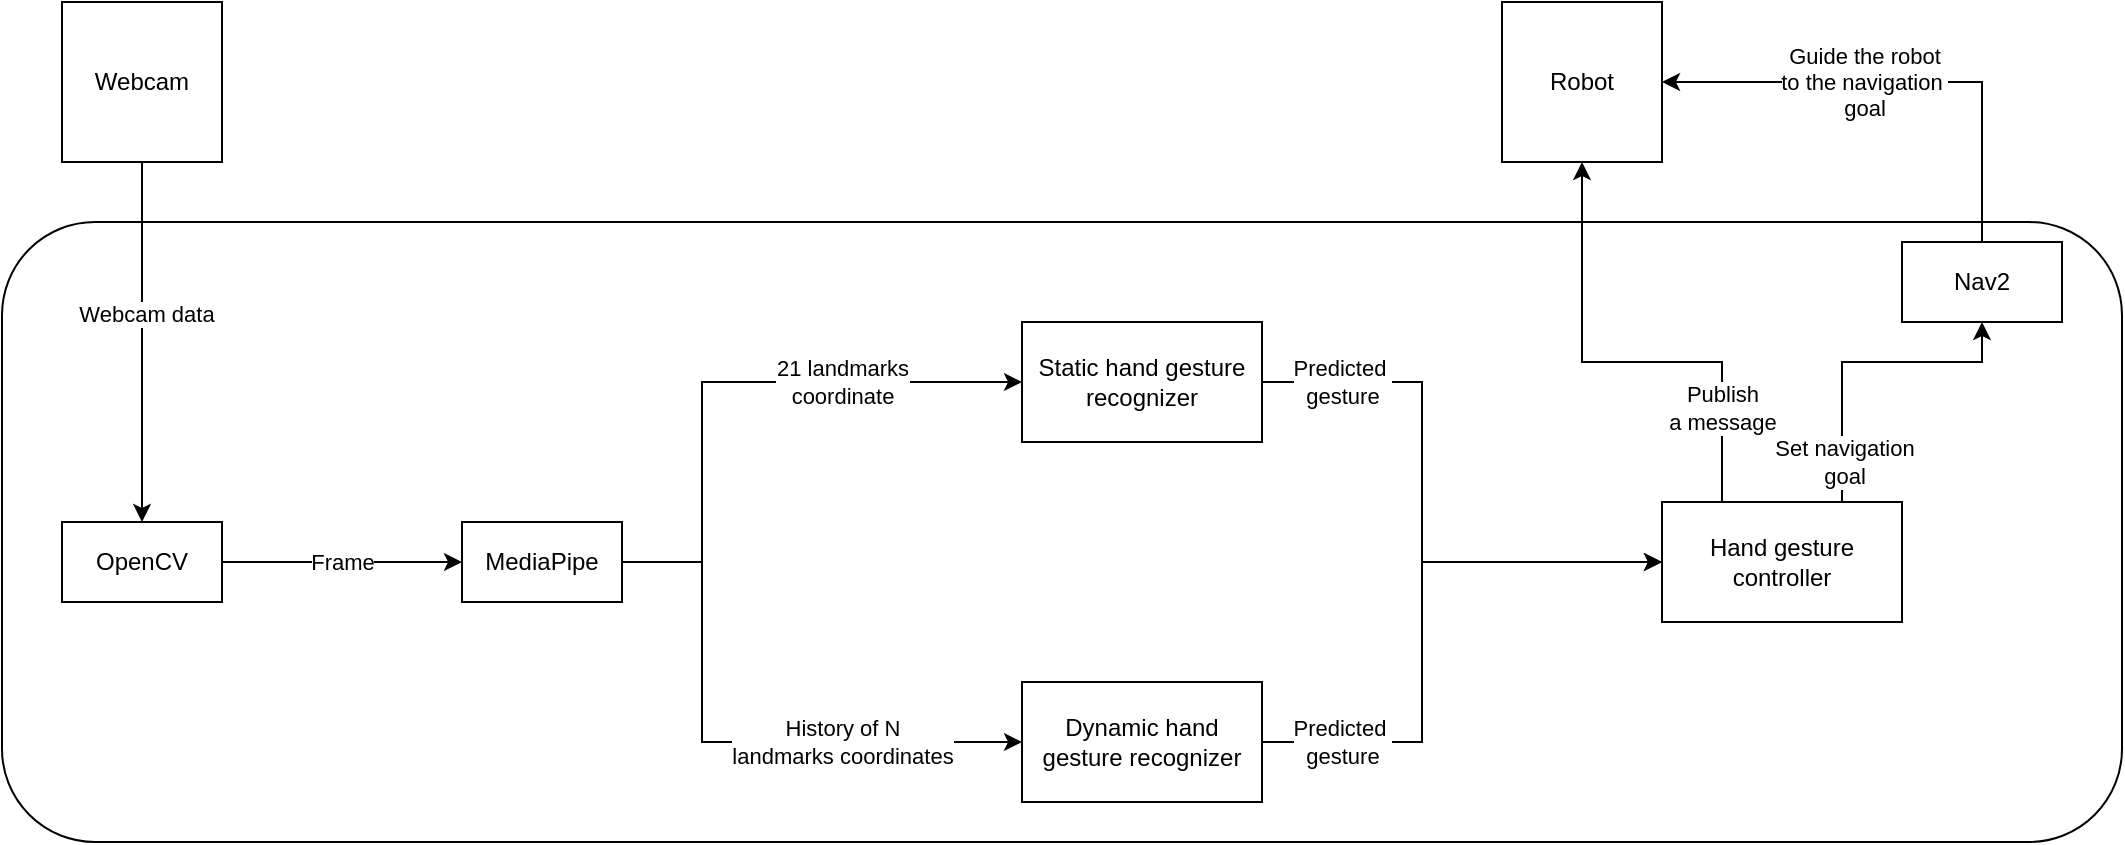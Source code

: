 <mxfile version="17.3.0" type="device"><diagram id="ZfYbE3icnpaA4doGJaWZ" name="Page-1"><mxGraphModel dx="1298" dy="797" grid="1" gridSize="10" guides="1" tooltips="1" connect="1" arrows="1" fold="1" page="1" pageScale="1" pageWidth="827" pageHeight="1169" math="0" shadow="0"><root><mxCell id="0"/><mxCell id="1" parent="0"/><mxCell id="SiE75yfFAL-UkXVnHlXZ-36" value="" style="rounded=1;whiteSpace=wrap;html=1;fillColor=none;" parent="1" vertex="1"><mxGeometry x="50" y="170" width="1060" height="310" as="geometry"/></mxCell><mxCell id="SiE75yfFAL-UkXVnHlXZ-5" value="Webcam" style="whiteSpace=wrap;html=1;aspect=fixed;" parent="1" vertex="1"><mxGeometry x="80" y="60" width="80" height="80" as="geometry"/></mxCell><mxCell id="SiE75yfFAL-UkXVnHlXZ-7" value="OpenCV" style="rounded=0;whiteSpace=wrap;html=1;" parent="1" vertex="1"><mxGeometry x="80" y="320" width="80" height="40" as="geometry"/></mxCell><mxCell id="SiE75yfFAL-UkXVnHlXZ-8" value="" style="endArrow=classic;html=1;rounded=0;exitX=0.5;exitY=1;exitDx=0;exitDy=0;entryX=0.5;entryY=0;entryDx=0;entryDy=0;" parent="1" source="SiE75yfFAL-UkXVnHlXZ-5" target="SiE75yfFAL-UkXVnHlXZ-7" edge="1"><mxGeometry width="50" height="50" relative="1" as="geometry"><mxPoint x="390" y="430" as="sourcePoint"/><mxPoint x="440" y="380" as="targetPoint"/></mxGeometry></mxCell><mxCell id="SiE75yfFAL-UkXVnHlXZ-35" value="Webcam data" style="edgeLabel;html=1;align=center;verticalAlign=middle;resizable=0;points=[];" parent="SiE75yfFAL-UkXVnHlXZ-8" vertex="1" connectable="0"><mxGeometry x="-0.156" y="2" relative="1" as="geometry"><mxPoint as="offset"/></mxGeometry></mxCell><mxCell id="SiE75yfFAL-UkXVnHlXZ-9" value="MediaPipe" style="rounded=0;whiteSpace=wrap;html=1;" parent="1" vertex="1"><mxGeometry x="280" y="320" width="80" height="40" as="geometry"/></mxCell><mxCell id="SiE75yfFAL-UkXVnHlXZ-10" value="" style="endArrow=classic;html=1;rounded=0;exitX=1;exitY=0.5;exitDx=0;exitDy=0;entryX=0;entryY=0.5;entryDx=0;entryDy=0;" parent="1" source="SiE75yfFAL-UkXVnHlXZ-7" target="SiE75yfFAL-UkXVnHlXZ-9" edge="1"><mxGeometry width="50" height="50" relative="1" as="geometry"><mxPoint x="390" y="430" as="sourcePoint"/><mxPoint x="440" y="380" as="targetPoint"/></mxGeometry></mxCell><mxCell id="SiE75yfFAL-UkXVnHlXZ-11" value="Frame" style="edgeLabel;html=1;align=center;verticalAlign=middle;resizable=0;points=[];" parent="SiE75yfFAL-UkXVnHlXZ-10" vertex="1" connectable="0"><mxGeometry x="0.3" y="-1" relative="1" as="geometry"><mxPoint x="-18" y="-1" as="offset"/></mxGeometry></mxCell><mxCell id="SiE75yfFAL-UkXVnHlXZ-12" value="Static hand gesture recognizer" style="rounded=0;whiteSpace=wrap;html=1;" parent="1" vertex="1"><mxGeometry x="560" y="220" width="120" height="60" as="geometry"/></mxCell><mxCell id="SiE75yfFAL-UkXVnHlXZ-13" value="Dynamic hand gesture recognizer" style="rounded=0;whiteSpace=wrap;html=1;" parent="1" vertex="1"><mxGeometry x="560" y="400" width="120" height="60" as="geometry"/></mxCell><mxCell id="SiE75yfFAL-UkXVnHlXZ-14" value="" style="endArrow=classic;html=1;rounded=0;exitX=1;exitY=0.5;exitDx=0;exitDy=0;entryX=0;entryY=0.5;entryDx=0;entryDy=0;" parent="1" source="SiE75yfFAL-UkXVnHlXZ-9" target="SiE75yfFAL-UkXVnHlXZ-12" edge="1"><mxGeometry width="50" height="50" relative="1" as="geometry"><mxPoint x="390" y="430" as="sourcePoint"/><mxPoint x="440" y="380" as="targetPoint"/><Array as="points"><mxPoint x="400" y="340"/><mxPoint x="400" y="250"/></Array></mxGeometry></mxCell><mxCell id="SiE75yfFAL-UkXVnHlXZ-16" value="21 landmarks &lt;br&gt;coordinate" style="edgeLabel;html=1;align=center;verticalAlign=middle;resizable=0;points=[];" parent="SiE75yfFAL-UkXVnHlXZ-14" vertex="1" connectable="0"><mxGeometry x="0.495" relative="1" as="geometry"><mxPoint x="-17" as="offset"/></mxGeometry></mxCell><mxCell id="SiE75yfFAL-UkXVnHlXZ-15" value="" style="endArrow=classic;html=1;rounded=0;exitX=1;exitY=0.5;exitDx=0;exitDy=0;entryX=0;entryY=0.5;entryDx=0;entryDy=0;" parent="1" source="SiE75yfFAL-UkXVnHlXZ-9" target="SiE75yfFAL-UkXVnHlXZ-13" edge="1"><mxGeometry width="50" height="50" relative="1" as="geometry"><mxPoint x="390" y="430" as="sourcePoint"/><mxPoint x="440" y="380" as="targetPoint"/><Array as="points"><mxPoint x="400" y="340"/><mxPoint x="400" y="430"/></Array></mxGeometry></mxCell><mxCell id="SiE75yfFAL-UkXVnHlXZ-17" value="History of N &lt;br&gt;landmarks&amp;nbsp;coordinates" style="edgeLabel;html=1;align=center;verticalAlign=middle;resizable=0;points=[];" parent="SiE75yfFAL-UkXVnHlXZ-15" vertex="1" connectable="0"><mxGeometry x="0.6" y="-1" relative="1" as="geometry"><mxPoint x="-32" y="-1" as="offset"/></mxGeometry></mxCell><mxCell id="SiE75yfFAL-UkXVnHlXZ-19" value="Hand gesture controller" style="rounded=0;whiteSpace=wrap;html=1;" parent="1" vertex="1"><mxGeometry x="880" y="310" width="120" height="60" as="geometry"/></mxCell><mxCell id="SiE75yfFAL-UkXVnHlXZ-20" value="" style="endArrow=classic;html=1;rounded=0;exitX=1;exitY=0.5;exitDx=0;exitDy=0;entryX=0;entryY=0.5;entryDx=0;entryDy=0;" parent="1" source="SiE75yfFAL-UkXVnHlXZ-12" target="SiE75yfFAL-UkXVnHlXZ-19" edge="1"><mxGeometry width="50" height="50" relative="1" as="geometry"><mxPoint x="390" y="430" as="sourcePoint"/><mxPoint x="440" y="380" as="targetPoint"/><Array as="points"><mxPoint x="760" y="250"/><mxPoint x="760" y="340"/></Array></mxGeometry></mxCell><mxCell id="SiE75yfFAL-UkXVnHlXZ-22" value="Predicted&amp;nbsp;&lt;br&gt;gesture" style="edgeLabel;html=1;align=center;verticalAlign=middle;resizable=0;points=[];" parent="SiE75yfFAL-UkXVnHlXZ-20" vertex="1" connectable="0"><mxGeometry x="-0.6" relative="1" as="geometry"><mxPoint x="-18" as="offset"/></mxGeometry></mxCell><mxCell id="SiE75yfFAL-UkXVnHlXZ-21" value="" style="endArrow=classic;html=1;rounded=0;exitX=1;exitY=0.5;exitDx=0;exitDy=0;entryX=0;entryY=0.5;entryDx=0;entryDy=0;" parent="1" source="SiE75yfFAL-UkXVnHlXZ-13" target="SiE75yfFAL-UkXVnHlXZ-19" edge="1"><mxGeometry width="50" height="50" relative="1" as="geometry"><mxPoint x="390" y="430" as="sourcePoint"/><mxPoint x="440" y="380" as="targetPoint"/><Array as="points"><mxPoint x="760" y="430"/><mxPoint x="760" y="340"/></Array></mxGeometry></mxCell><mxCell id="SiE75yfFAL-UkXVnHlXZ-23" value="Predicted&amp;nbsp;&lt;br&gt;gesture" style="edgeLabel;html=1;align=center;verticalAlign=middle;resizable=0;points=[];" parent="SiE75yfFAL-UkXVnHlXZ-21" vertex="1" connectable="0"><mxGeometry x="-0.629" y="-1" relative="1" as="geometry"><mxPoint x="-14" y="-1" as="offset"/></mxGeometry></mxCell><mxCell id="SiE75yfFAL-UkXVnHlXZ-24" value="Nav2" style="rounded=0;whiteSpace=wrap;html=1;" parent="1" vertex="1"><mxGeometry x="1000" y="180" width="80" height="40" as="geometry"/></mxCell><mxCell id="SiE75yfFAL-UkXVnHlXZ-25" value="Robot" style="whiteSpace=wrap;html=1;aspect=fixed;" parent="1" vertex="1"><mxGeometry x="800" y="60" width="80" height="80" as="geometry"/></mxCell><mxCell id="SiE75yfFAL-UkXVnHlXZ-26" value="" style="endArrow=classic;html=1;rounded=0;exitX=0.75;exitY=0;exitDx=0;exitDy=0;entryX=0.5;entryY=1;entryDx=0;entryDy=0;" parent="1" source="SiE75yfFAL-UkXVnHlXZ-19" target="SiE75yfFAL-UkXVnHlXZ-24" edge="1"><mxGeometry width="50" height="50" relative="1" as="geometry"><mxPoint x="880" y="440" as="sourcePoint"/><mxPoint x="930" y="390" as="targetPoint"/><Array as="points"><mxPoint x="970" y="240"/><mxPoint x="1040" y="240"/></Array></mxGeometry></mxCell><mxCell id="SiE75yfFAL-UkXVnHlXZ-27" value="Set navigation&lt;br&gt;goal" style="edgeLabel;html=1;align=center;verticalAlign=middle;resizable=0;points=[];" parent="SiE75yfFAL-UkXVnHlXZ-26" vertex="1" connectable="0"><mxGeometry x="-0.611" y="-1" relative="1" as="geometry"><mxPoint y="11" as="offset"/></mxGeometry></mxCell><mxCell id="SiE75yfFAL-UkXVnHlXZ-28" value="" style="endArrow=classic;html=1;rounded=0;exitX=0.5;exitY=0;exitDx=0;exitDy=0;entryX=1;entryY=0.5;entryDx=0;entryDy=0;" parent="1" source="SiE75yfFAL-UkXVnHlXZ-24" target="SiE75yfFAL-UkXVnHlXZ-25" edge="1"><mxGeometry width="50" height="50" relative="1" as="geometry"><mxPoint x="880" y="440" as="sourcePoint"/><mxPoint x="930" y="390" as="targetPoint"/><Array as="points"><mxPoint x="1040" y="100"/></Array></mxGeometry></mxCell><mxCell id="SiE75yfFAL-UkXVnHlXZ-29" value="Guide the robot&lt;br&gt;to the navigation&amp;nbsp;&lt;br&gt;goal" style="edgeLabel;html=1;align=center;verticalAlign=middle;resizable=0;points=[];" parent="SiE75yfFAL-UkXVnHlXZ-28" vertex="1" connectable="0"><mxGeometry x="-0.117" y="1" relative="1" as="geometry"><mxPoint x="-33" y="-1" as="offset"/></mxGeometry></mxCell><mxCell id="SiE75yfFAL-UkXVnHlXZ-30" value="" style="endArrow=classic;html=1;rounded=0;exitX=0.25;exitY=0;exitDx=0;exitDy=0;entryX=0.5;entryY=1;entryDx=0;entryDy=0;" parent="1" source="SiE75yfFAL-UkXVnHlXZ-19" target="SiE75yfFAL-UkXVnHlXZ-25" edge="1"><mxGeometry width="50" height="50" relative="1" as="geometry"><mxPoint x="880" y="440" as="sourcePoint"/><mxPoint x="930" y="390" as="targetPoint"/><Array as="points"><mxPoint x="910" y="240"/><mxPoint x="840" y="240"/></Array></mxGeometry></mxCell><mxCell id="SiE75yfFAL-UkXVnHlXZ-31" value="Publish&lt;br&gt;a message" style="edgeLabel;html=1;align=center;verticalAlign=middle;resizable=0;points=[];" parent="SiE75yfFAL-UkXVnHlXZ-30" vertex="1" connectable="0"><mxGeometry x="-0.522" relative="1" as="geometry"><mxPoint y="10" as="offset"/></mxGeometry></mxCell></root></mxGraphModel></diagram></mxfile>